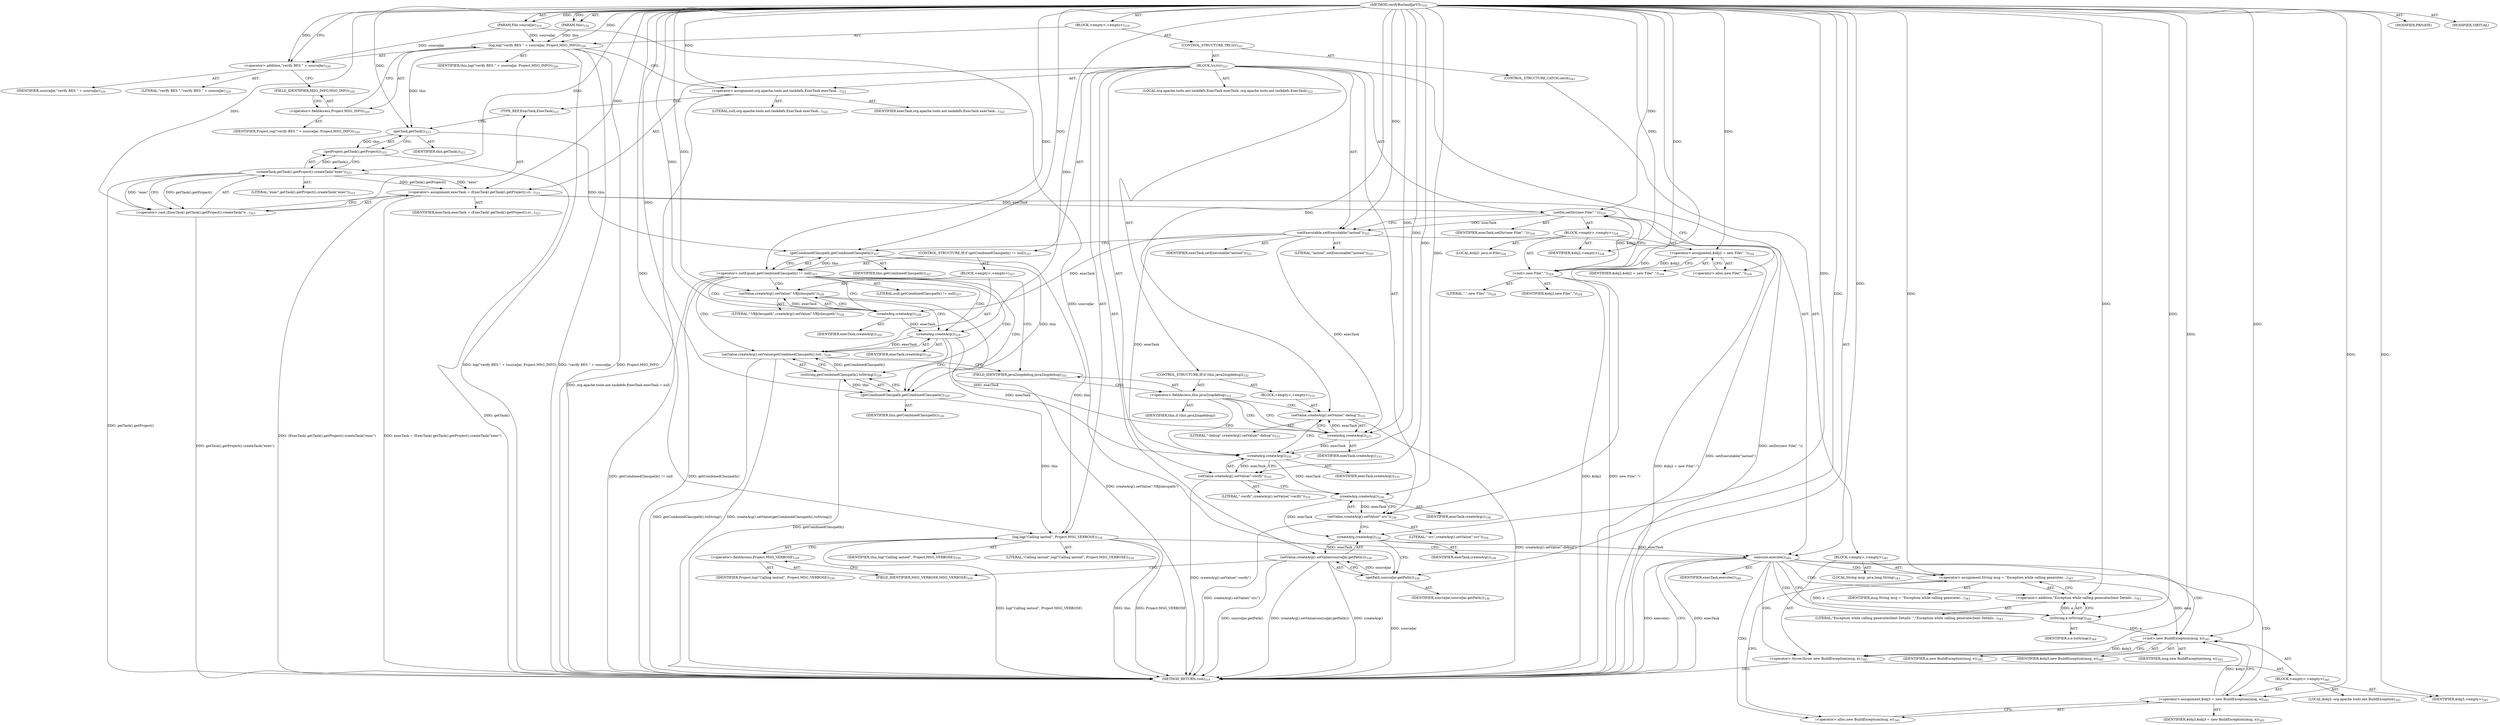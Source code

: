 digraph "verifyBorlandJarV5" {  
"111669149708" [label = <(METHOD,verifyBorlandJarV5)<SUB>319</SUB>> ]
"115964117007" [label = <(PARAM,this)<SUB>319</SUB>> ]
"115964117027" [label = <(PARAM,File sourceJar)<SUB>319</SUB>> ]
"25769803796" [label = <(BLOCK,&lt;empty&gt;,&lt;empty&gt;)<SUB>319</SUB>> ]
"30064771172" [label = <(log,log(&quot;verify BES &quot; + sourceJar, Project.MSG_INFO))<SUB>320</SUB>> ]
"68719476758" [label = <(IDENTIFIER,this,log(&quot;verify BES &quot; + sourceJar, Project.MSG_INFO))<SUB>320</SUB>> ]
"30064771173" [label = <(&lt;operator&gt;.addition,&quot;verify BES &quot; + sourceJar)<SUB>320</SUB>> ]
"90194313225" [label = <(LITERAL,&quot;verify BES &quot;,&quot;verify BES &quot; + sourceJar)<SUB>320</SUB>> ]
"68719476848" [label = <(IDENTIFIER,sourceJar,&quot;verify BES &quot; + sourceJar)<SUB>320</SUB>> ]
"30064771174" [label = <(&lt;operator&gt;.fieldAccess,Project.MSG_INFO)<SUB>320</SUB>> ]
"68719476849" [label = <(IDENTIFIER,Project,log(&quot;verify BES &quot; + sourceJar, Project.MSG_INFO))<SUB>320</SUB>> ]
"55834574881" [label = <(FIELD_IDENTIFIER,MSG_INFO,MSG_INFO)<SUB>320</SUB>> ]
"47244640262" [label = <(CONTROL_STRUCTURE,TRY,try)<SUB>321</SUB>> ]
"25769803797" [label = <(BLOCK,try,try)<SUB>321</SUB>> ]
"94489280519" [label = <(LOCAL,org.apache.tools.ant.taskdefs.ExecTask execTask: org.apache.tools.ant.taskdefs.ExecTask)<SUB>322</SUB>> ]
"30064771175" [label = <(&lt;operator&gt;.assignment,org.apache.tools.ant.taskdefs.ExecTask execTask...)<SUB>322</SUB>> ]
"68719476850" [label = <(IDENTIFIER,execTask,org.apache.tools.ant.taskdefs.ExecTask execTask...)<SUB>322</SUB>> ]
"90194313226" [label = <(LITERAL,null,org.apache.tools.ant.taskdefs.ExecTask execTask...)<SUB>322</SUB>> ]
"30064771176" [label = <(&lt;operator&gt;.assignment,execTask = (ExecTask) getTask().getProject().cr...)<SUB>323</SUB>> ]
"68719476851" [label = <(IDENTIFIER,execTask,execTask = (ExecTask) getTask().getProject().cr...)<SUB>323</SUB>> ]
"30064771177" [label = <(&lt;operator&gt;.cast,(ExecTask) getTask().getProject().createTask(&quot;e...)<SUB>323</SUB>> ]
"180388626442" [label = <(TYPE_REF,ExecTask,ExecTask)<SUB>323</SUB>> ]
"30064771178" [label = <(createTask,getTask().getProject().createTask(&quot;exec&quot;))<SUB>323</SUB>> ]
"30064771179" [label = <(getProject,getTask().getProject())<SUB>323</SUB>> ]
"30064771180" [label = <(getTask,getTask())<SUB>323</SUB>> ]
"68719476759" [label = <(IDENTIFIER,this,getTask())<SUB>323</SUB>> ]
"90194313227" [label = <(LITERAL,&quot;exec&quot;,getTask().getProject().createTask(&quot;exec&quot;))<SUB>323</SUB>> ]
"30064771181" [label = <(setDir,setDir(new File(&quot;.&quot;)))<SUB>324</SUB>> ]
"68719476852" [label = <(IDENTIFIER,execTask,setDir(new File(&quot;.&quot;)))<SUB>324</SUB>> ]
"25769803798" [label = <(BLOCK,&lt;empty&gt;,&lt;empty&gt;)<SUB>324</SUB>> ]
"94489280520" [label = <(LOCAL,$obj2: java.io.File)<SUB>324</SUB>> ]
"30064771182" [label = <(&lt;operator&gt;.assignment,$obj2 = new File(&quot;.&quot;))<SUB>324</SUB>> ]
"68719476853" [label = <(IDENTIFIER,$obj2,$obj2 = new File(&quot;.&quot;))<SUB>324</SUB>> ]
"30064771183" [label = <(&lt;operator&gt;.alloc,new File(&quot;.&quot;))<SUB>324</SUB>> ]
"30064771184" [label = <(&lt;init&gt;,new File(&quot;.&quot;))<SUB>324</SUB>> ]
"68719476854" [label = <(IDENTIFIER,$obj2,new File(&quot;.&quot;))<SUB>324</SUB>> ]
"90194313228" [label = <(LITERAL,&quot;.&quot;,new File(&quot;.&quot;))<SUB>324</SUB>> ]
"68719476855" [label = <(IDENTIFIER,$obj2,&lt;empty&gt;)<SUB>324</SUB>> ]
"30064771185" [label = <(setExecutable,setExecutable(&quot;iastool&quot;))<SUB>325</SUB>> ]
"68719476856" [label = <(IDENTIFIER,execTask,setExecutable(&quot;iastool&quot;))<SUB>325</SUB>> ]
"90194313229" [label = <(LITERAL,&quot;iastool&quot;,setExecutable(&quot;iastool&quot;))<SUB>325</SUB>> ]
"47244640263" [label = <(CONTROL_STRUCTURE,IF,if (getCombinedClasspath() != null))<SUB>327</SUB>> ]
"30064771186" [label = <(&lt;operator&gt;.notEquals,getCombinedClasspath() != null)<SUB>327</SUB>> ]
"30064771187" [label = <(getCombinedClasspath,getCombinedClasspath())<SUB>327</SUB>> ]
"68719476760" [label = <(IDENTIFIER,this,getCombinedClasspath())<SUB>327</SUB>> ]
"90194313230" [label = <(LITERAL,null,getCombinedClasspath() != null)<SUB>327</SUB>> ]
"25769803799" [label = <(BLOCK,&lt;empty&gt;,&lt;empty&gt;)<SUB>327</SUB>> ]
"30064771188" [label = <(setValue,createArg().setValue(&quot;-VBJclasspath&quot;))<SUB>328</SUB>> ]
"30064771189" [label = <(createArg,createArg())<SUB>328</SUB>> ]
"68719476857" [label = <(IDENTIFIER,execTask,createArg())<SUB>328</SUB>> ]
"90194313231" [label = <(LITERAL,&quot;-VBJclasspath&quot;,createArg().setValue(&quot;-VBJclasspath&quot;))<SUB>328</SUB>> ]
"30064771190" [label = <(setValue,createArg().setValue(getCombinedClasspath().toS...)<SUB>329</SUB>> ]
"30064771191" [label = <(createArg,createArg())<SUB>329</SUB>> ]
"68719476858" [label = <(IDENTIFIER,execTask,createArg())<SUB>329</SUB>> ]
"30064771192" [label = <(toString,getCombinedClasspath().toString())<SUB>329</SUB>> ]
"30064771193" [label = <(getCombinedClasspath,getCombinedClasspath())<SUB>329</SUB>> ]
"68719476761" [label = <(IDENTIFIER,this,getCombinedClasspath())<SUB>329</SUB>> ]
"47244640264" [label = <(CONTROL_STRUCTURE,IF,if (this.java2iiopdebug))<SUB>332</SUB>> ]
"30064771194" [label = <(&lt;operator&gt;.fieldAccess,this.java2iiopdebug)<SUB>332</SUB>> ]
"68719476859" [label = <(IDENTIFIER,this,if (this.java2iiopdebug))> ]
"55834574882" [label = <(FIELD_IDENTIFIER,java2iiopdebug,java2iiopdebug)<SUB>332</SUB>> ]
"25769803800" [label = <(BLOCK,&lt;empty&gt;,&lt;empty&gt;)<SUB>332</SUB>> ]
"30064771195" [label = <(setValue,createArg().setValue(&quot;-debug&quot;))<SUB>333</SUB>> ]
"30064771196" [label = <(createArg,createArg())<SUB>333</SUB>> ]
"68719476860" [label = <(IDENTIFIER,execTask,createArg())<SUB>333</SUB>> ]
"90194313232" [label = <(LITERAL,&quot;-debug&quot;,createArg().setValue(&quot;-debug&quot;))<SUB>333</SUB>> ]
"30064771197" [label = <(setValue,createArg().setValue(&quot;-verify&quot;))<SUB>335</SUB>> ]
"30064771198" [label = <(createArg,createArg())<SUB>335</SUB>> ]
"68719476861" [label = <(IDENTIFIER,execTask,createArg())<SUB>335</SUB>> ]
"90194313233" [label = <(LITERAL,&quot;-verify&quot;,createArg().setValue(&quot;-verify&quot;))<SUB>335</SUB>> ]
"30064771199" [label = <(setValue,createArg().setValue(&quot;-src&quot;))<SUB>336</SUB>> ]
"30064771200" [label = <(createArg,createArg())<SUB>336</SUB>> ]
"68719476862" [label = <(IDENTIFIER,execTask,createArg())<SUB>336</SUB>> ]
"90194313234" [label = <(LITERAL,&quot;-src&quot;,createArg().setValue(&quot;-src&quot;))<SUB>336</SUB>> ]
"30064771201" [label = <(setValue,createArg().setValue(sourceJar.getPath()))<SUB>338</SUB>> ]
"30064771202" [label = <(createArg,createArg())<SUB>338</SUB>> ]
"68719476863" [label = <(IDENTIFIER,execTask,createArg())<SUB>338</SUB>> ]
"30064771203" [label = <(getPath,sourceJar.getPath())<SUB>338</SUB>> ]
"68719476864" [label = <(IDENTIFIER,sourceJar,sourceJar.getPath())<SUB>338</SUB>> ]
"30064771204" [label = <(log,log(&quot;Calling iastool&quot;, Project.MSG_VERBOSE))<SUB>339</SUB>> ]
"68719476762" [label = <(IDENTIFIER,this,log(&quot;Calling iastool&quot;, Project.MSG_VERBOSE))<SUB>339</SUB>> ]
"90194313235" [label = <(LITERAL,&quot;Calling iastool&quot;,log(&quot;Calling iastool&quot;, Project.MSG_VERBOSE))<SUB>339</SUB>> ]
"30064771205" [label = <(&lt;operator&gt;.fieldAccess,Project.MSG_VERBOSE)<SUB>339</SUB>> ]
"68719476865" [label = <(IDENTIFIER,Project,log(&quot;Calling iastool&quot;, Project.MSG_VERBOSE))<SUB>339</SUB>> ]
"55834574883" [label = <(FIELD_IDENTIFIER,MSG_VERBOSE,MSG_VERBOSE)<SUB>339</SUB>> ]
"30064771206" [label = <(execute,execute())<SUB>340</SUB>> ]
"68719476866" [label = <(IDENTIFIER,execTask,execute())<SUB>340</SUB>> ]
"47244640265" [label = <(CONTROL_STRUCTURE,CATCH,catch)<SUB>341</SUB>> ]
"25769803801" [label = <(BLOCK,&lt;empty&gt;,&lt;empty&gt;)<SUB>341</SUB>> ]
"94489280521" [label = <(LOCAL,String msg: java.lang.String)<SUB>343</SUB>> ]
"30064771207" [label = <(&lt;operator&gt;.assignment,String msg = &quot;Exception while calling generatec...)<SUB>343</SUB>> ]
"68719476867" [label = <(IDENTIFIER,msg,String msg = &quot;Exception while calling generatec...)<SUB>343</SUB>> ]
"30064771208" [label = <(&lt;operator&gt;.addition,&quot;Exception while calling generateclient Details...)<SUB>343</SUB>> ]
"90194313236" [label = <(LITERAL,&quot;Exception while calling generateclient Details: &quot;,&quot;Exception while calling generateclient Details...)<SUB>343</SUB>> ]
"30064771209" [label = <(toString,e.toString())<SUB>344</SUB>> ]
"68719476868" [label = <(IDENTIFIER,e,e.toString())<SUB>344</SUB>> ]
"30064771210" [label = <(&lt;operator&gt;.throw,throw new BuildException(msg, e);)<SUB>345</SUB>> ]
"25769803802" [label = <(BLOCK,&lt;empty&gt;,&lt;empty&gt;)<SUB>345</SUB>> ]
"94489280522" [label = <(LOCAL,$obj3: org.apache.tools.ant.BuildException)<SUB>345</SUB>> ]
"30064771211" [label = <(&lt;operator&gt;.assignment,$obj3 = new BuildException(msg, e))<SUB>345</SUB>> ]
"68719476869" [label = <(IDENTIFIER,$obj3,$obj3 = new BuildException(msg, e))<SUB>345</SUB>> ]
"30064771212" [label = <(&lt;operator&gt;.alloc,new BuildException(msg, e))<SUB>345</SUB>> ]
"30064771213" [label = <(&lt;init&gt;,new BuildException(msg, e))<SUB>345</SUB>> ]
"68719476870" [label = <(IDENTIFIER,$obj3,new BuildException(msg, e))<SUB>345</SUB>> ]
"68719476871" [label = <(IDENTIFIER,msg,new BuildException(msg, e))<SUB>345</SUB>> ]
"68719476872" [label = <(IDENTIFIER,e,new BuildException(msg, e))<SUB>345</SUB>> ]
"68719476873" [label = <(IDENTIFIER,$obj3,&lt;empty&gt;)<SUB>345</SUB>> ]
"133143986224" [label = <(MODIFIER,PRIVATE)> ]
"133143986225" [label = <(MODIFIER,VIRTUAL)> ]
"128849018892" [label = <(METHOD_RETURN,void)<SUB>319</SUB>> ]
  "111669149708" -> "115964117007"  [ label = "AST: "] 
  "111669149708" -> "115964117027"  [ label = "AST: "] 
  "111669149708" -> "25769803796"  [ label = "AST: "] 
  "111669149708" -> "133143986224"  [ label = "AST: "] 
  "111669149708" -> "133143986225"  [ label = "AST: "] 
  "111669149708" -> "128849018892"  [ label = "AST: "] 
  "25769803796" -> "30064771172"  [ label = "AST: "] 
  "25769803796" -> "47244640262"  [ label = "AST: "] 
  "30064771172" -> "68719476758"  [ label = "AST: "] 
  "30064771172" -> "30064771173"  [ label = "AST: "] 
  "30064771172" -> "30064771174"  [ label = "AST: "] 
  "30064771173" -> "90194313225"  [ label = "AST: "] 
  "30064771173" -> "68719476848"  [ label = "AST: "] 
  "30064771174" -> "68719476849"  [ label = "AST: "] 
  "30064771174" -> "55834574881"  [ label = "AST: "] 
  "47244640262" -> "25769803797"  [ label = "AST: "] 
  "47244640262" -> "47244640265"  [ label = "AST: "] 
  "25769803797" -> "94489280519"  [ label = "AST: "] 
  "25769803797" -> "30064771175"  [ label = "AST: "] 
  "25769803797" -> "30064771176"  [ label = "AST: "] 
  "25769803797" -> "30064771181"  [ label = "AST: "] 
  "25769803797" -> "30064771185"  [ label = "AST: "] 
  "25769803797" -> "47244640263"  [ label = "AST: "] 
  "25769803797" -> "47244640264"  [ label = "AST: "] 
  "25769803797" -> "30064771197"  [ label = "AST: "] 
  "25769803797" -> "30064771199"  [ label = "AST: "] 
  "25769803797" -> "30064771201"  [ label = "AST: "] 
  "25769803797" -> "30064771204"  [ label = "AST: "] 
  "25769803797" -> "30064771206"  [ label = "AST: "] 
  "30064771175" -> "68719476850"  [ label = "AST: "] 
  "30064771175" -> "90194313226"  [ label = "AST: "] 
  "30064771176" -> "68719476851"  [ label = "AST: "] 
  "30064771176" -> "30064771177"  [ label = "AST: "] 
  "30064771177" -> "180388626442"  [ label = "AST: "] 
  "30064771177" -> "30064771178"  [ label = "AST: "] 
  "30064771178" -> "30064771179"  [ label = "AST: "] 
  "30064771178" -> "90194313227"  [ label = "AST: "] 
  "30064771179" -> "30064771180"  [ label = "AST: "] 
  "30064771180" -> "68719476759"  [ label = "AST: "] 
  "30064771181" -> "68719476852"  [ label = "AST: "] 
  "30064771181" -> "25769803798"  [ label = "AST: "] 
  "25769803798" -> "94489280520"  [ label = "AST: "] 
  "25769803798" -> "30064771182"  [ label = "AST: "] 
  "25769803798" -> "30064771184"  [ label = "AST: "] 
  "25769803798" -> "68719476855"  [ label = "AST: "] 
  "30064771182" -> "68719476853"  [ label = "AST: "] 
  "30064771182" -> "30064771183"  [ label = "AST: "] 
  "30064771184" -> "68719476854"  [ label = "AST: "] 
  "30064771184" -> "90194313228"  [ label = "AST: "] 
  "30064771185" -> "68719476856"  [ label = "AST: "] 
  "30064771185" -> "90194313229"  [ label = "AST: "] 
  "47244640263" -> "30064771186"  [ label = "AST: "] 
  "47244640263" -> "25769803799"  [ label = "AST: "] 
  "30064771186" -> "30064771187"  [ label = "AST: "] 
  "30064771186" -> "90194313230"  [ label = "AST: "] 
  "30064771187" -> "68719476760"  [ label = "AST: "] 
  "25769803799" -> "30064771188"  [ label = "AST: "] 
  "25769803799" -> "30064771190"  [ label = "AST: "] 
  "30064771188" -> "30064771189"  [ label = "AST: "] 
  "30064771188" -> "90194313231"  [ label = "AST: "] 
  "30064771189" -> "68719476857"  [ label = "AST: "] 
  "30064771190" -> "30064771191"  [ label = "AST: "] 
  "30064771190" -> "30064771192"  [ label = "AST: "] 
  "30064771191" -> "68719476858"  [ label = "AST: "] 
  "30064771192" -> "30064771193"  [ label = "AST: "] 
  "30064771193" -> "68719476761"  [ label = "AST: "] 
  "47244640264" -> "30064771194"  [ label = "AST: "] 
  "47244640264" -> "25769803800"  [ label = "AST: "] 
  "30064771194" -> "68719476859"  [ label = "AST: "] 
  "30064771194" -> "55834574882"  [ label = "AST: "] 
  "25769803800" -> "30064771195"  [ label = "AST: "] 
  "30064771195" -> "30064771196"  [ label = "AST: "] 
  "30064771195" -> "90194313232"  [ label = "AST: "] 
  "30064771196" -> "68719476860"  [ label = "AST: "] 
  "30064771197" -> "30064771198"  [ label = "AST: "] 
  "30064771197" -> "90194313233"  [ label = "AST: "] 
  "30064771198" -> "68719476861"  [ label = "AST: "] 
  "30064771199" -> "30064771200"  [ label = "AST: "] 
  "30064771199" -> "90194313234"  [ label = "AST: "] 
  "30064771200" -> "68719476862"  [ label = "AST: "] 
  "30064771201" -> "30064771202"  [ label = "AST: "] 
  "30064771201" -> "30064771203"  [ label = "AST: "] 
  "30064771202" -> "68719476863"  [ label = "AST: "] 
  "30064771203" -> "68719476864"  [ label = "AST: "] 
  "30064771204" -> "68719476762"  [ label = "AST: "] 
  "30064771204" -> "90194313235"  [ label = "AST: "] 
  "30064771204" -> "30064771205"  [ label = "AST: "] 
  "30064771205" -> "68719476865"  [ label = "AST: "] 
  "30064771205" -> "55834574883"  [ label = "AST: "] 
  "30064771206" -> "68719476866"  [ label = "AST: "] 
  "47244640265" -> "25769803801"  [ label = "AST: "] 
  "25769803801" -> "94489280521"  [ label = "AST: "] 
  "25769803801" -> "30064771207"  [ label = "AST: "] 
  "25769803801" -> "30064771210"  [ label = "AST: "] 
  "30064771207" -> "68719476867"  [ label = "AST: "] 
  "30064771207" -> "30064771208"  [ label = "AST: "] 
  "30064771208" -> "90194313236"  [ label = "AST: "] 
  "30064771208" -> "30064771209"  [ label = "AST: "] 
  "30064771209" -> "68719476868"  [ label = "AST: "] 
  "30064771210" -> "25769803802"  [ label = "AST: "] 
  "25769803802" -> "94489280522"  [ label = "AST: "] 
  "25769803802" -> "30064771211"  [ label = "AST: "] 
  "25769803802" -> "30064771213"  [ label = "AST: "] 
  "25769803802" -> "68719476873"  [ label = "AST: "] 
  "30064771211" -> "68719476869"  [ label = "AST: "] 
  "30064771211" -> "30064771212"  [ label = "AST: "] 
  "30064771213" -> "68719476870"  [ label = "AST: "] 
  "30064771213" -> "68719476871"  [ label = "AST: "] 
  "30064771213" -> "68719476872"  [ label = "AST: "] 
  "30064771172" -> "30064771175"  [ label = "CFG: "] 
  "30064771173" -> "55834574881"  [ label = "CFG: "] 
  "30064771174" -> "30064771172"  [ label = "CFG: "] 
  "55834574881" -> "30064771174"  [ label = "CFG: "] 
  "30064771175" -> "180388626442"  [ label = "CFG: "] 
  "30064771176" -> "30064771183"  [ label = "CFG: "] 
  "30064771181" -> "30064771185"  [ label = "CFG: "] 
  "30064771185" -> "30064771187"  [ label = "CFG: "] 
  "30064771197" -> "30064771200"  [ label = "CFG: "] 
  "30064771199" -> "30064771202"  [ label = "CFG: "] 
  "30064771201" -> "55834574883"  [ label = "CFG: "] 
  "30064771204" -> "30064771206"  [ label = "CFG: "] 
  "30064771206" -> "128849018892"  [ label = "CFG: "] 
  "30064771206" -> "30064771209"  [ label = "CFG: "] 
  "30064771177" -> "30064771176"  [ label = "CFG: "] 
  "30064771186" -> "30064771189"  [ label = "CFG: "] 
  "30064771186" -> "55834574882"  [ label = "CFG: "] 
  "30064771194" -> "30064771196"  [ label = "CFG: "] 
  "30064771194" -> "30064771198"  [ label = "CFG: "] 
  "30064771198" -> "30064771197"  [ label = "CFG: "] 
  "30064771200" -> "30064771199"  [ label = "CFG: "] 
  "30064771202" -> "30064771203"  [ label = "CFG: "] 
  "30064771203" -> "30064771201"  [ label = "CFG: "] 
  "30064771205" -> "30064771204"  [ label = "CFG: "] 
  "30064771207" -> "30064771212"  [ label = "CFG: "] 
  "30064771210" -> "128849018892"  [ label = "CFG: "] 
  "180388626442" -> "30064771180"  [ label = "CFG: "] 
  "30064771178" -> "30064771177"  [ label = "CFG: "] 
  "30064771182" -> "30064771184"  [ label = "CFG: "] 
  "30064771184" -> "30064771181"  [ label = "CFG: "] 
  "30064771187" -> "30064771186"  [ label = "CFG: "] 
  "30064771188" -> "30064771191"  [ label = "CFG: "] 
  "30064771190" -> "55834574882"  [ label = "CFG: "] 
  "55834574882" -> "30064771194"  [ label = "CFG: "] 
  "30064771195" -> "30064771198"  [ label = "CFG: "] 
  "55834574883" -> "30064771205"  [ label = "CFG: "] 
  "30064771208" -> "30064771207"  [ label = "CFG: "] 
  "30064771179" -> "30064771178"  [ label = "CFG: "] 
  "30064771183" -> "30064771182"  [ label = "CFG: "] 
  "30064771189" -> "30064771188"  [ label = "CFG: "] 
  "30064771191" -> "30064771193"  [ label = "CFG: "] 
  "30064771192" -> "30064771190"  [ label = "CFG: "] 
  "30064771196" -> "30064771195"  [ label = "CFG: "] 
  "30064771209" -> "30064771208"  [ label = "CFG: "] 
  "30064771211" -> "30064771213"  [ label = "CFG: "] 
  "30064771213" -> "30064771210"  [ label = "CFG: "] 
  "30064771180" -> "30064771179"  [ label = "CFG: "] 
  "30064771193" -> "30064771192"  [ label = "CFG: "] 
  "30064771212" -> "30064771211"  [ label = "CFG: "] 
  "111669149708" -> "30064771173"  [ label = "CFG: "] 
  "30064771172" -> "128849018892"  [ label = "DDG: &quot;verify BES &quot; + sourceJar"] 
  "30064771172" -> "128849018892"  [ label = "DDG: Project.MSG_INFO"] 
  "30064771172" -> "128849018892"  [ label = "DDG: log(&quot;verify BES &quot; + sourceJar, Project.MSG_INFO)"] 
  "30064771175" -> "128849018892"  [ label = "DDG: org.apache.tools.ant.taskdefs.ExecTask execTask = null"] 
  "30064771179" -> "128849018892"  [ label = "DDG: getTask()"] 
  "30064771178" -> "128849018892"  [ label = "DDG: getTask().getProject()"] 
  "30064771177" -> "128849018892"  [ label = "DDG: getTask().getProject().createTask(&quot;exec&quot;)"] 
  "30064771176" -> "128849018892"  [ label = "DDG: (ExecTask) getTask().getProject().createTask(&quot;exec&quot;)"] 
  "30064771176" -> "128849018892"  [ label = "DDG: execTask = (ExecTask) getTask().getProject().createTask(&quot;exec&quot;)"] 
  "30064771182" -> "128849018892"  [ label = "DDG: $obj2 = new File(&quot;.&quot;)"] 
  "30064771184" -> "128849018892"  [ label = "DDG: $obj2"] 
  "30064771184" -> "128849018892"  [ label = "DDG: new File(&quot;.&quot;)"] 
  "30064771181" -> "128849018892"  [ label = "DDG: setDir(new File(&quot;.&quot;))"] 
  "30064771185" -> "128849018892"  [ label = "DDG: setExecutable(&quot;iastool&quot;)"] 
  "30064771186" -> "128849018892"  [ label = "DDG: getCombinedClasspath()"] 
  "30064771186" -> "128849018892"  [ label = "DDG: getCombinedClasspath() != null"] 
  "30064771188" -> "128849018892"  [ label = "DDG: createArg().setValue(&quot;-VBJclasspath&quot;)"] 
  "30064771192" -> "128849018892"  [ label = "DDG: getCombinedClasspath()"] 
  "30064771190" -> "128849018892"  [ label = "DDG: getCombinedClasspath().toString()"] 
  "30064771190" -> "128849018892"  [ label = "DDG: createArg().setValue(getCombinedClasspath().toString())"] 
  "30064771195" -> "128849018892"  [ label = "DDG: createArg().setValue(&quot;-debug&quot;)"] 
  "30064771197" -> "128849018892"  [ label = "DDG: createArg().setValue(&quot;-verify&quot;)"] 
  "30064771199" -> "128849018892"  [ label = "DDG: createArg().setValue(&quot;-src&quot;)"] 
  "30064771201" -> "128849018892"  [ label = "DDG: createArg()"] 
  "30064771203" -> "128849018892"  [ label = "DDG: sourceJar"] 
  "30064771201" -> "128849018892"  [ label = "DDG: sourceJar.getPath()"] 
  "30064771201" -> "128849018892"  [ label = "DDG: createArg().setValue(sourceJar.getPath())"] 
  "30064771204" -> "128849018892"  [ label = "DDG: this"] 
  "30064771204" -> "128849018892"  [ label = "DDG: Project.MSG_VERBOSE"] 
  "30064771204" -> "128849018892"  [ label = "DDG: log(&quot;Calling iastool&quot;, Project.MSG_VERBOSE)"] 
  "30064771206" -> "128849018892"  [ label = "DDG: execTask"] 
  "30064771206" -> "128849018892"  [ label = "DDG: execute()"] 
  "111669149708" -> "115964117007"  [ label = "DDG: "] 
  "111669149708" -> "115964117027"  [ label = "DDG: "] 
  "115964117007" -> "30064771172"  [ label = "DDG: this"] 
  "111669149708" -> "30064771172"  [ label = "DDG: "] 
  "115964117027" -> "30064771172"  [ label = "DDG: sourceJar"] 
  "111669149708" -> "30064771173"  [ label = "DDG: "] 
  "115964117027" -> "30064771173"  [ label = "DDG: sourceJar"] 
  "111669149708" -> "30064771175"  [ label = "DDG: "] 
  "111669149708" -> "30064771176"  [ label = "DDG: "] 
  "30064771178" -> "30064771176"  [ label = "DDG: getTask().getProject()"] 
  "30064771178" -> "30064771176"  [ label = "DDG: &quot;exec&quot;"] 
  "30064771176" -> "30064771181"  [ label = "DDG: execTask"] 
  "111669149708" -> "30064771181"  [ label = "DDG: "] 
  "30064771184" -> "30064771181"  [ label = "DDG: $obj2"] 
  "30064771181" -> "30064771185"  [ label = "DDG: execTask"] 
  "111669149708" -> "30064771185"  [ label = "DDG: "] 
  "30064771198" -> "30064771197"  [ label = "DDG: execTask"] 
  "111669149708" -> "30064771197"  [ label = "DDG: "] 
  "30064771200" -> "30064771199"  [ label = "DDG: execTask"] 
  "111669149708" -> "30064771199"  [ label = "DDG: "] 
  "30064771202" -> "30064771201"  [ label = "DDG: execTask"] 
  "30064771203" -> "30064771201"  [ label = "DDG: sourceJar"] 
  "30064771187" -> "30064771204"  [ label = "DDG: this"] 
  "30064771193" -> "30064771204"  [ label = "DDG: this"] 
  "111669149708" -> "30064771204"  [ label = "DDG: "] 
  "30064771202" -> "30064771206"  [ label = "DDG: execTask"] 
  "111669149708" -> "30064771206"  [ label = "DDG: "] 
  "111669149708" -> "30064771207"  [ label = "DDG: "] 
  "30064771209" -> "30064771207"  [ label = "DDG: e"] 
  "111669149708" -> "30064771177"  [ label = "DDG: "] 
  "30064771178" -> "30064771177"  [ label = "DDG: getTask().getProject()"] 
  "30064771178" -> "30064771177"  [ label = "DDG: &quot;exec&quot;"] 
  "111669149708" -> "30064771182"  [ label = "DDG: "] 
  "111669149708" -> "68719476855"  [ label = "DDG: "] 
  "30064771187" -> "30064771186"  [ label = "DDG: this"] 
  "111669149708" -> "30064771186"  [ label = "DDG: "] 
  "30064771185" -> "30064771198"  [ label = "DDG: execTask"] 
  "30064771191" -> "30064771198"  [ label = "DDG: execTask"] 
  "30064771196" -> "30064771198"  [ label = "DDG: execTask"] 
  "111669149708" -> "30064771198"  [ label = "DDG: "] 
  "30064771198" -> "30064771200"  [ label = "DDG: execTask"] 
  "111669149708" -> "30064771200"  [ label = "DDG: "] 
  "30064771200" -> "30064771202"  [ label = "DDG: execTask"] 
  "111669149708" -> "30064771202"  [ label = "DDG: "] 
  "111669149708" -> "30064771203"  [ label = "DDG: "] 
  "115964117027" -> "30064771203"  [ label = "DDG: sourceJar"] 
  "30064771213" -> "30064771210"  [ label = "DDG: $obj3"] 
  "111669149708" -> "30064771210"  [ label = "DDG: "] 
  "30064771179" -> "30064771178"  [ label = "DDG: getTask()"] 
  "111669149708" -> "30064771178"  [ label = "DDG: "] 
  "30064771182" -> "30064771184"  [ label = "DDG: $obj2"] 
  "111669149708" -> "30064771184"  [ label = "DDG: "] 
  "30064771180" -> "30064771187"  [ label = "DDG: this"] 
  "111669149708" -> "30064771187"  [ label = "DDG: "] 
  "30064771189" -> "30064771188"  [ label = "DDG: execTask"] 
  "111669149708" -> "30064771188"  [ label = "DDG: "] 
  "30064771191" -> "30064771190"  [ label = "DDG: execTask"] 
  "30064771192" -> "30064771190"  [ label = "DDG: getCombinedClasspath()"] 
  "30064771196" -> "30064771195"  [ label = "DDG: execTask"] 
  "111669149708" -> "30064771195"  [ label = "DDG: "] 
  "111669149708" -> "30064771208"  [ label = "DDG: "] 
  "30064771209" -> "30064771208"  [ label = "DDG: e"] 
  "111669149708" -> "30064771211"  [ label = "DDG: "] 
  "111669149708" -> "68719476873"  [ label = "DDG: "] 
  "30064771180" -> "30064771179"  [ label = "DDG: this"] 
  "30064771185" -> "30064771189"  [ label = "DDG: execTask"] 
  "111669149708" -> "30064771189"  [ label = "DDG: "] 
  "30064771189" -> "30064771191"  [ label = "DDG: execTask"] 
  "111669149708" -> "30064771191"  [ label = "DDG: "] 
  "30064771193" -> "30064771192"  [ label = "DDG: this"] 
  "30064771185" -> "30064771196"  [ label = "DDG: execTask"] 
  "30064771191" -> "30064771196"  [ label = "DDG: execTask"] 
  "111669149708" -> "30064771196"  [ label = "DDG: "] 
  "111669149708" -> "30064771209"  [ label = "DDG: "] 
  "30064771211" -> "30064771213"  [ label = "DDG: $obj3"] 
  "111669149708" -> "30064771213"  [ label = "DDG: "] 
  "30064771207" -> "30064771213"  [ label = "DDG: msg"] 
  "30064771209" -> "30064771213"  [ label = "DDG: e"] 
  "30064771172" -> "30064771180"  [ label = "DDG: this"] 
  "111669149708" -> "30064771180"  [ label = "DDG: "] 
  "30064771187" -> "30064771193"  [ label = "DDG: this"] 
  "111669149708" -> "30064771193"  [ label = "DDG: "] 
  "30064771206" -> "30064771212"  [ label = "CDG: "] 
  "30064771206" -> "30064771213"  [ label = "CDG: "] 
  "30064771206" -> "30064771210"  [ label = "CDG: "] 
  "30064771206" -> "30064771211"  [ label = "CDG: "] 
  "30064771206" -> "30064771208"  [ label = "CDG: "] 
  "30064771206" -> "30064771209"  [ label = "CDG: "] 
  "30064771206" -> "30064771207"  [ label = "CDG: "] 
  "30064771186" -> "30064771192"  [ label = "CDG: "] 
  "30064771186" -> "30064771193"  [ label = "CDG: "] 
  "30064771186" -> "30064771190"  [ label = "CDG: "] 
  "30064771186" -> "30064771191"  [ label = "CDG: "] 
  "30064771186" -> "30064771188"  [ label = "CDG: "] 
  "30064771186" -> "30064771189"  [ label = "CDG: "] 
  "30064771194" -> "30064771196"  [ label = "CDG: "] 
  "30064771194" -> "30064771195"  [ label = "CDG: "] 
}

